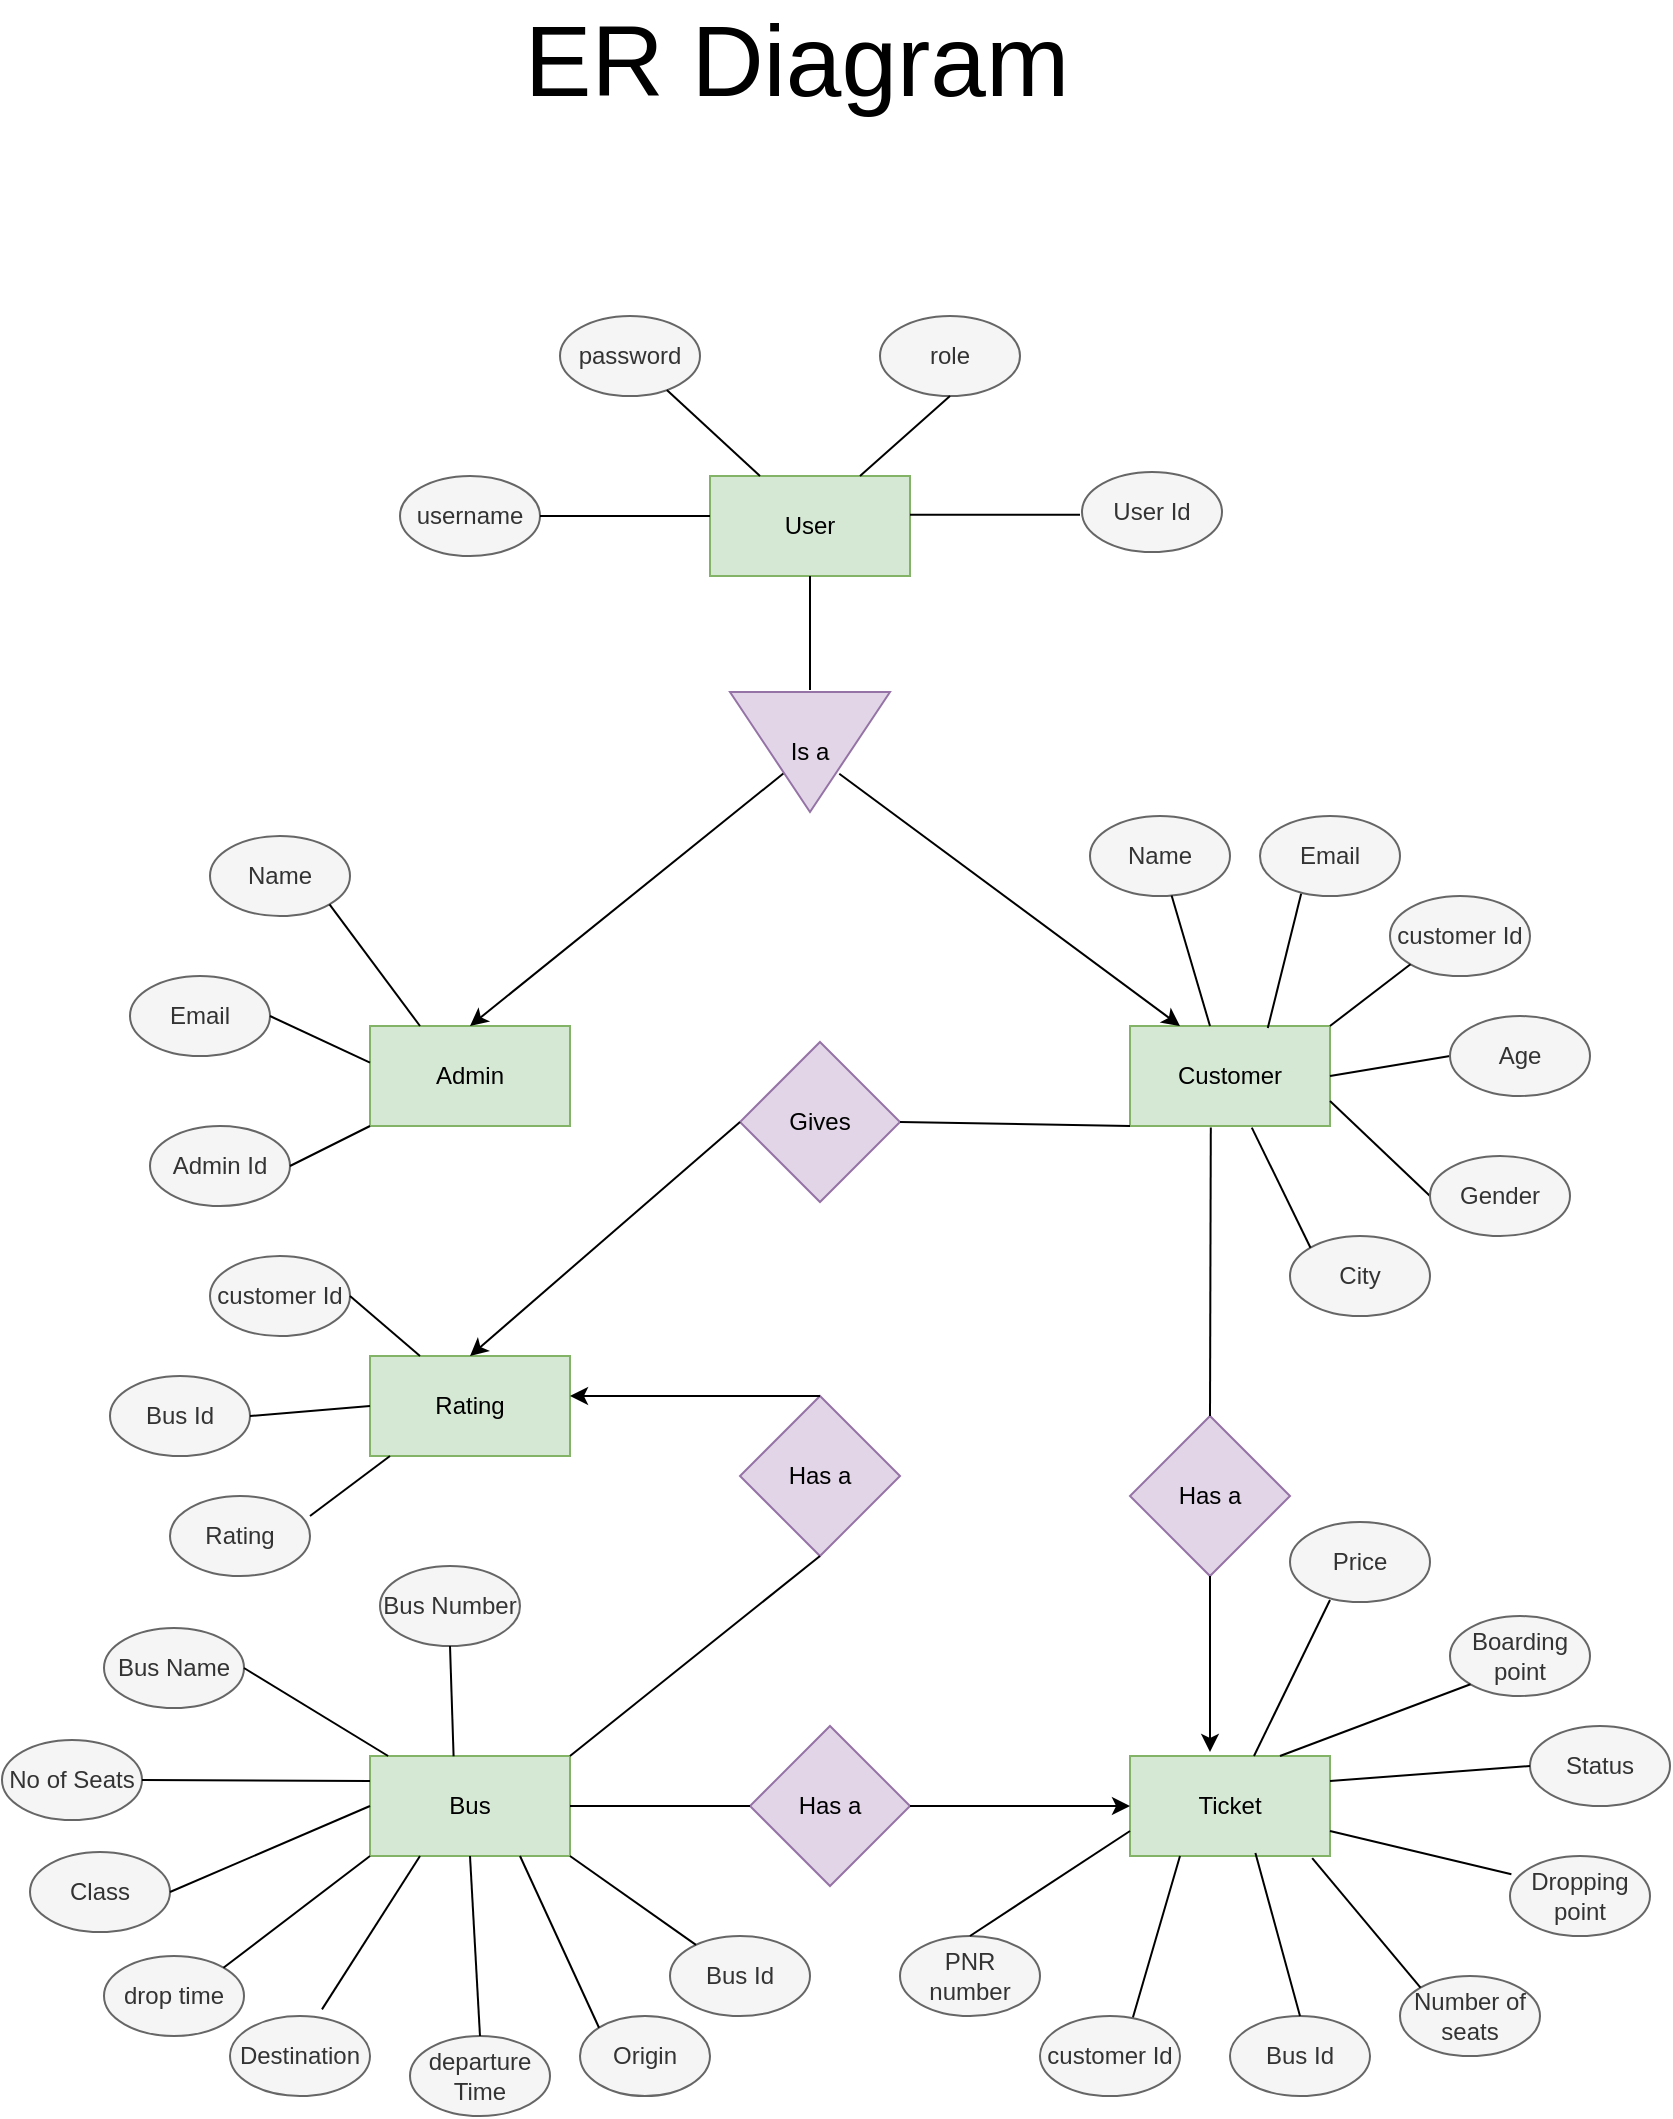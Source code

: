 <mxfile version="21.2.8" type="device" pages="2">
  <diagram name="Page-1" id="_D5HjfWw6USaz-HUq5OV">
    <mxGraphModel dx="975" dy="2830" grid="0" gridSize="10" guides="1" tooltips="1" connect="1" arrows="1" fold="1" page="1" pageScale="1" pageWidth="850" pageHeight="1100" math="0" shadow="0">
      <root>
        <mxCell id="0" />
        <mxCell id="1" parent="0" />
        <mxCell id="_Ek-3cTVZR-WrnuIgDbM-1" value="Bus" style="rounded=0;whiteSpace=wrap;html=1;fillColor=#d5e8d4;strokeColor=#82b366;" parent="1" vertex="1">
          <mxGeometry x="240" y="-680" width="100" height="50" as="geometry" />
        </mxCell>
        <mxCell id="_Ek-3cTVZR-WrnuIgDbM-2" value="Admin" style="rounded=0;whiteSpace=wrap;html=1;fillColor=#d5e8d4;strokeColor=#82b366;" parent="1" vertex="1">
          <mxGeometry x="240" y="-1045" width="100" height="50" as="geometry" />
        </mxCell>
        <mxCell id="_Ek-3cTVZR-WrnuIgDbM-3" value="Ticket" style="rounded=0;whiteSpace=wrap;html=1;fillColor=#d5e8d4;strokeColor=#82b366;" parent="1" vertex="1">
          <mxGeometry x="620" y="-680" width="100" height="50" as="geometry" />
        </mxCell>
        <mxCell id="_Ek-3cTVZR-WrnuIgDbM-4" value="Customer" style="rounded=0;whiteSpace=wrap;html=1;fillColor=#d5e8d4;strokeColor=#82b366;" parent="1" vertex="1">
          <mxGeometry x="620" y="-1045" width="100" height="50" as="geometry" />
        </mxCell>
        <mxCell id="_Ek-3cTVZR-WrnuIgDbM-19" value="Bus Id" style="ellipse;whiteSpace=wrap;html=1;fillColor=#f5f5f5;fontColor=#333333;strokeColor=#666666;" parent="1" vertex="1">
          <mxGeometry x="670" y="-550" width="70" height="40" as="geometry" />
        </mxCell>
        <mxCell id="_Ek-3cTVZR-WrnuIgDbM-21" value="Boarding point" style="ellipse;whiteSpace=wrap;html=1;fillColor=#f5f5f5;fontColor=#333333;strokeColor=#666666;" parent="1" vertex="1">
          <mxGeometry x="780" y="-750" width="70" height="40" as="geometry" />
        </mxCell>
        <mxCell id="_Ek-3cTVZR-WrnuIgDbM-22" value="Email" style="ellipse;whiteSpace=wrap;html=1;fillColor=#f5f5f5;fontColor=#333333;strokeColor=#666666;" parent="1" vertex="1">
          <mxGeometry x="120" y="-1070" width="70" height="40" as="geometry" />
        </mxCell>
        <mxCell id="_Ek-3cTVZR-WrnuIgDbM-24" value="Origin" style="ellipse;whiteSpace=wrap;html=1;fillColor=#f5f5f5;fontColor=#333333;strokeColor=#666666;" parent="1" vertex="1">
          <mxGeometry x="345" y="-550" width="65" height="40" as="geometry" />
        </mxCell>
        <mxCell id="_Ek-3cTVZR-WrnuIgDbM-26" value="Destination" style="ellipse;whiteSpace=wrap;html=1;fillColor=#f5f5f5;strokeColor=#666666;fontColor=#333333;" parent="1" vertex="1">
          <mxGeometry x="170" y="-550" width="70" height="40" as="geometry" />
        </mxCell>
        <mxCell id="_Ek-3cTVZR-WrnuIgDbM-27" value="No of Seats" style="ellipse;whiteSpace=wrap;html=1;fillColor=#f5f5f5;fontColor=#333333;strokeColor=#666666;" parent="1" vertex="1">
          <mxGeometry x="56" y="-688" width="70" height="40" as="geometry" />
        </mxCell>
        <mxCell id="_Ek-3cTVZR-WrnuIgDbM-28" value="Class" style="ellipse;whiteSpace=wrap;html=1;fillColor=#f5f5f5;fontColor=#333333;strokeColor=#666666;" parent="1" vertex="1">
          <mxGeometry x="70" y="-632" width="70" height="40" as="geometry" />
        </mxCell>
        <mxCell id="_Ek-3cTVZR-WrnuIgDbM-29" value="Dropping point" style="ellipse;whiteSpace=wrap;html=1;fillColor=#f5f5f5;fontColor=#333333;strokeColor=#666666;" parent="1" vertex="1">
          <mxGeometry x="810" y="-630" width="70" height="40" as="geometry" />
        </mxCell>
        <mxCell id="_Ek-3cTVZR-WrnuIgDbM-31" value="Number of seats" style="ellipse;whiteSpace=wrap;html=1;fillColor=#f5f5f5;fontColor=#333333;strokeColor=#666666;" parent="1" vertex="1">
          <mxGeometry x="755" y="-570" width="70" height="40" as="geometry" />
        </mxCell>
        <mxCell id="_Ek-3cTVZR-WrnuIgDbM-32" value="Bus Id" style="ellipse;whiteSpace=wrap;html=1;fillColor=#f5f5f5;fontColor=#333333;strokeColor=#666666;" parent="1" vertex="1">
          <mxGeometry x="390" y="-590" width="70" height="40" as="geometry" />
        </mxCell>
        <mxCell id="_Ek-3cTVZR-WrnuIgDbM-33" value="Name" style="ellipse;whiteSpace=wrap;html=1;fillColor=#f5f5f5;fontColor=#333333;strokeColor=#666666;" parent="1" vertex="1">
          <mxGeometry x="600" y="-1150" width="70" height="40" as="geometry" />
        </mxCell>
        <mxCell id="_Ek-3cTVZR-WrnuIgDbM-34" value="Name" style="ellipse;whiteSpace=wrap;html=1;fillColor=#f5f5f5;fontColor=#333333;strokeColor=#666666;" parent="1" vertex="1">
          <mxGeometry x="160" y="-1140" width="70" height="40" as="geometry" />
        </mxCell>
        <mxCell id="_Ek-3cTVZR-WrnuIgDbM-37" value="PNR number" style="ellipse;whiteSpace=wrap;html=1;fillColor=#f5f5f5;fontColor=#333333;strokeColor=#666666;" parent="1" vertex="1">
          <mxGeometry x="505" y="-590" width="70" height="40" as="geometry" />
        </mxCell>
        <mxCell id="_Ek-3cTVZR-WrnuIgDbM-38" value="Status" style="ellipse;whiteSpace=wrap;html=1;fillColor=#f5f5f5;fontColor=#333333;strokeColor=#666666;" parent="1" vertex="1">
          <mxGeometry x="820" y="-695" width="70" height="40" as="geometry" />
        </mxCell>
        <mxCell id="_Ek-3cTVZR-WrnuIgDbM-42" value="Admin Id" style="ellipse;whiteSpace=wrap;html=1;fillColor=#f5f5f5;fontColor=#333333;strokeColor=#666666;" parent="1" vertex="1">
          <mxGeometry x="130" y="-995" width="70" height="40" as="geometry" />
        </mxCell>
        <mxCell id="_Ek-3cTVZR-WrnuIgDbM-45" value="Email" style="ellipse;whiteSpace=wrap;html=1;fillColor=#f5f5f5;fontColor=#333333;strokeColor=#666666;" parent="1" vertex="1">
          <mxGeometry x="685" y="-1150" width="70" height="40" as="geometry" />
        </mxCell>
        <mxCell id="SRRtSyRPCckPUFOqx54M-2" value="" style="endArrow=none;html=1;rounded=0;exitX=0.4;exitY=0;exitDx=0;exitDy=0;exitPerimeter=0;" parent="1" source="_Ek-3cTVZR-WrnuIgDbM-4" target="_Ek-3cTVZR-WrnuIgDbM-33" edge="1">
          <mxGeometry width="50" height="50" relative="1" as="geometry">
            <mxPoint x="440" y="-780" as="sourcePoint" />
            <mxPoint x="490" y="-830" as="targetPoint" />
          </mxGeometry>
        </mxCell>
        <mxCell id="SRRtSyRPCckPUFOqx54M-5" value="" style="endArrow=none;html=1;rounded=0;exitX=0;exitY=0.5;exitDx=0;exitDy=0;entryX=1;entryY=0.5;entryDx=0;entryDy=0;" parent="1" source="_Ek-3cTVZR-WrnuIgDbM-41" target="_Ek-3cTVZR-WrnuIgDbM-4" edge="1">
          <mxGeometry width="50" height="50" relative="1" as="geometry">
            <mxPoint x="660" y="-777" as="sourcePoint" />
            <mxPoint x="654" y="-734" as="targetPoint" />
          </mxGeometry>
        </mxCell>
        <mxCell id="SRRtSyRPCckPUFOqx54M-7" value="" style="endArrow=none;html=1;rounded=0;exitX=0.294;exitY=0.971;exitDx=0;exitDy=0;entryX=0.689;entryY=0.021;entryDx=0;entryDy=0;entryPerimeter=0;exitPerimeter=0;" parent="1" source="_Ek-3cTVZR-WrnuIgDbM-45" target="_Ek-3cTVZR-WrnuIgDbM-4" edge="1">
          <mxGeometry width="50" height="50" relative="1" as="geometry">
            <mxPoint x="680" y="-757" as="sourcePoint" />
            <mxPoint x="670" y="-860" as="targetPoint" />
          </mxGeometry>
        </mxCell>
        <mxCell id="SRRtSyRPCckPUFOqx54M-9" value="" style="endArrow=none;html=1;rounded=0;entryX=0.01;entryY=0.228;entryDx=0;entryDy=0;exitX=1;exitY=0.75;exitDx=0;exitDy=0;entryPerimeter=0;" parent="1" source="_Ek-3cTVZR-WrnuIgDbM-3" target="_Ek-3cTVZR-WrnuIgDbM-29" edge="1">
          <mxGeometry width="50" height="50" relative="1" as="geometry">
            <mxPoint x="720" y="-630" as="sourcePoint" />
            <mxPoint x="480" y="-1060" as="targetPoint" />
          </mxGeometry>
        </mxCell>
        <mxCell id="SRRtSyRPCckPUFOqx54M-11" value="" style="endArrow=none;html=1;rounded=0;exitX=0.911;exitY=1.022;exitDx=0;exitDy=0;entryX=0;entryY=0;entryDx=0;entryDy=0;exitPerimeter=0;" parent="1" source="_Ek-3cTVZR-WrnuIgDbM-3" target="_Ek-3cTVZR-WrnuIgDbM-31" edge="1">
          <mxGeometry width="50" height="50" relative="1" as="geometry">
            <mxPoint x="485" y="-930" as="sourcePoint" />
            <mxPoint x="720" y="-410" as="targetPoint" />
          </mxGeometry>
        </mxCell>
        <mxCell id="SRRtSyRPCckPUFOqx54M-12" value="" style="endArrow=none;html=1;rounded=0;entryX=0.5;entryY=1;entryDx=0;entryDy=0;exitX=0.25;exitY=1;exitDx=0;exitDy=0;" parent="1" source="_Ek-3cTVZR-WrnuIgDbM-3" target="SRRtSyRPCckPUFOqx54M-39" edge="1">
          <mxGeometry width="50" height="50" relative="1" as="geometry">
            <mxPoint x="700" y="-530" as="sourcePoint" />
            <mxPoint x="290" y="-980" as="targetPoint" />
          </mxGeometry>
        </mxCell>
        <mxCell id="SRRtSyRPCckPUFOqx54M-13" value="" style="endArrow=none;html=1;rounded=0;exitX=0;exitY=0.75;exitDx=0;exitDy=0;entryX=0.5;entryY=0;entryDx=0;entryDy=0;" parent="1" source="_Ek-3cTVZR-WrnuIgDbM-3" target="_Ek-3cTVZR-WrnuIgDbM-37" edge="1">
          <mxGeometry width="50" height="50" relative="1" as="geometry">
            <mxPoint x="505" y="-910" as="sourcePoint" />
            <mxPoint x="290" y="-940" as="targetPoint" />
          </mxGeometry>
        </mxCell>
        <mxCell id="SRRtSyRPCckPUFOqx54M-15" value="" style="endArrow=none;html=1;rounded=0;entryX=0;entryY=0.5;entryDx=0;entryDy=0;exitX=1;exitY=0.25;exitDx=0;exitDy=0;" parent="1" source="_Ek-3cTVZR-WrnuIgDbM-3" target="_Ek-3cTVZR-WrnuIgDbM-38" edge="1">
          <mxGeometry width="50" height="50" relative="1" as="geometry">
            <mxPoint x="525" y="-890" as="sourcePoint" />
            <mxPoint x="583" y="-952" as="targetPoint" />
          </mxGeometry>
        </mxCell>
        <mxCell id="SRRtSyRPCckPUFOqx54M-16" value="" style="endArrow=none;html=1;rounded=0;entryX=1;entryY=1;entryDx=0;entryDy=0;exitX=0.25;exitY=0;exitDx=0;exitDy=0;" parent="1" source="_Ek-3cTVZR-WrnuIgDbM-2" target="_Ek-3cTVZR-WrnuIgDbM-34" edge="1">
          <mxGeometry width="50" height="50" relative="1" as="geometry">
            <mxPoint x="370" y="-830" as="sourcePoint" />
            <mxPoint x="420" y="-880" as="targetPoint" />
          </mxGeometry>
        </mxCell>
        <mxCell id="SRRtSyRPCckPUFOqx54M-17" value="" style="endArrow=none;html=1;rounded=0;entryX=1;entryY=0.5;entryDx=0;entryDy=0;exitX=0;exitY=0.366;exitDx=0;exitDy=0;exitPerimeter=0;" parent="1" source="_Ek-3cTVZR-WrnuIgDbM-2" target="_Ek-3cTVZR-WrnuIgDbM-22" edge="1">
          <mxGeometry width="50" height="50" relative="1" as="geometry">
            <mxPoint x="160" y="-840" as="sourcePoint" />
            <mxPoint x="150" y="-896" as="targetPoint" />
          </mxGeometry>
        </mxCell>
        <mxCell id="SRRtSyRPCckPUFOqx54M-19" value="" style="endArrow=none;html=1;rounded=0;entryX=1;entryY=0.5;entryDx=0;entryDy=0;exitX=0;exitY=1;exitDx=0;exitDy=0;" parent="1" source="_Ek-3cTVZR-WrnuIgDbM-2" target="_Ek-3cTVZR-WrnuIgDbM-42" edge="1">
          <mxGeometry width="50" height="50" relative="1" as="geometry">
            <mxPoint x="180" y="-720" as="sourcePoint" />
            <mxPoint x="170" y="-876" as="targetPoint" />
          </mxGeometry>
        </mxCell>
        <mxCell id="SRRtSyRPCckPUFOqx54M-20" value="" style="endArrow=none;html=1;rounded=0;entryX=1;entryY=1;entryDx=0;entryDy=0;" parent="1" source="_Ek-3cTVZR-WrnuIgDbM-32" target="_Ek-3cTVZR-WrnuIgDbM-1" edge="1">
          <mxGeometry width="50" height="50" relative="1" as="geometry">
            <mxPoint x="400" y="-570" as="sourcePoint" />
            <mxPoint x="450" y="-620" as="targetPoint" />
          </mxGeometry>
        </mxCell>
        <mxCell id="SRRtSyRPCckPUFOqx54M-21" value="" style="endArrow=none;html=1;rounded=0;entryX=0;entryY=0.25;entryDx=0;entryDy=0;exitX=1;exitY=0.5;exitDx=0;exitDy=0;" parent="1" source="_Ek-3cTVZR-WrnuIgDbM-27" target="_Ek-3cTVZR-WrnuIgDbM-1" edge="1">
          <mxGeometry width="50" height="50" relative="1" as="geometry">
            <mxPoint x="225" y="-810" as="sourcePoint" />
            <mxPoint x="180" y="-866" as="targetPoint" />
          </mxGeometry>
        </mxCell>
        <mxCell id="SRRtSyRPCckPUFOqx54M-23" value="" style="endArrow=none;html=1;rounded=0;exitX=0;exitY=0;exitDx=0;exitDy=0;entryX=0.75;entryY=1;entryDx=0;entryDy=0;" parent="1" source="_Ek-3cTVZR-WrnuIgDbM-24" target="_Ek-3cTVZR-WrnuIgDbM-1" edge="1">
          <mxGeometry width="50" height="50" relative="1" as="geometry">
            <mxPoint x="520" y="-670" as="sourcePoint" />
            <mxPoint x="320" y="-750" as="targetPoint" />
          </mxGeometry>
        </mxCell>
        <mxCell id="SRRtSyRPCckPUFOqx54M-26" value="" style="endArrow=none;html=1;rounded=0;entryX=0;entryY=0.5;entryDx=0;entryDy=0;exitX=1;exitY=0.5;exitDx=0;exitDy=0;" parent="1" source="_Ek-3cTVZR-WrnuIgDbM-28" target="_Ek-3cTVZR-WrnuIgDbM-1" edge="1">
          <mxGeometry width="50" height="50" relative="1" as="geometry">
            <mxPoint x="330" y="-700" as="sourcePoint" />
            <mxPoint x="392" y="-709" as="targetPoint" />
          </mxGeometry>
        </mxCell>
        <mxCell id="SRRtSyRPCckPUFOqx54M-27" style="edgeStyle=orthogonalEdgeStyle;rounded=0;orthogonalLoop=1;jettySize=auto;html=1;exitX=0.5;exitY=1;exitDx=0;exitDy=0;" parent="1" source="_Ek-3cTVZR-WrnuIgDbM-26" target="_Ek-3cTVZR-WrnuIgDbM-26" edge="1">
          <mxGeometry relative="1" as="geometry" />
        </mxCell>
        <mxCell id="SRRtSyRPCckPUFOqx54M-31" value="customer Id" style="ellipse;whiteSpace=wrap;html=1;fillColor=#f5f5f5;fontColor=#333333;strokeColor=#666666;" parent="1" vertex="1">
          <mxGeometry x="750" y="-1110" width="70" height="40" as="geometry" />
        </mxCell>
        <mxCell id="SRRtSyRPCckPUFOqx54M-32" value="departure Time" style="ellipse;whiteSpace=wrap;html=1;fillColor=#f5f5f5;fontColor=#333333;strokeColor=#666666;" parent="1" vertex="1">
          <mxGeometry x="260" y="-540" width="70" height="40" as="geometry" />
        </mxCell>
        <mxCell id="SRRtSyRPCckPUFOqx54M-34" value="role" style="ellipse;whiteSpace=wrap;html=1;fillColor=#f5f5f5;strokeColor=#666666;fontColor=#333333;" parent="1" vertex="1">
          <mxGeometry x="495" y="-1400" width="70" height="40" as="geometry" />
        </mxCell>
        <mxCell id="SRRtSyRPCckPUFOqx54M-35" value="drop time" style="ellipse;whiteSpace=wrap;html=1;fillColor=#f5f5f5;fontColor=#333333;strokeColor=#666666;" parent="1" vertex="1">
          <mxGeometry x="107" y="-580" width="70" height="40" as="geometry" />
        </mxCell>
        <mxCell id="SRRtSyRPCckPUFOqx54M-36" value="password" style="ellipse;whiteSpace=wrap;html=1;fillColor=#f5f5f5;fontColor=#333333;strokeColor=#666666;" parent="1" vertex="1">
          <mxGeometry x="335" y="-1400" width="70" height="40" as="geometry" />
        </mxCell>
        <mxCell id="SRRtSyRPCckPUFOqx54M-37" value="username" style="ellipse;whiteSpace=wrap;html=1;fillColor=#f5f5f5;fontColor=#333333;strokeColor=#666666;" parent="1" vertex="1">
          <mxGeometry x="255" y="-1320" width="70" height="40" as="geometry" />
        </mxCell>
        <mxCell id="SRRtSyRPCckPUFOqx54M-39" value="customer Id" style="ellipse;whiteSpace=wrap;html=1;fillColor=#f5f5f5;fontColor=#333333;strokeColor=#666666;" parent="1" vertex="1">
          <mxGeometry x="575" y="-550" width="70" height="40" as="geometry" />
        </mxCell>
        <mxCell id="SRRtSyRPCckPUFOqx54M-44" value="" style="endArrow=none;html=1;rounded=0;entryX=0;entryY=1;entryDx=0;entryDy=0;exitX=1;exitY=0;exitDx=0;exitDy=0;" parent="1" source="SRRtSyRPCckPUFOqx54M-35" target="_Ek-3cTVZR-WrnuIgDbM-1" edge="1">
          <mxGeometry width="50" height="50" relative="1" as="geometry">
            <mxPoint x="324" y="-666" as="sourcePoint" />
            <mxPoint x="390" y="-690" as="targetPoint" />
          </mxGeometry>
        </mxCell>
        <mxCell id="SRRtSyRPCckPUFOqx54M-46" value="" style="endArrow=none;html=1;rounded=0;entryX=0.25;entryY=1;entryDx=0;entryDy=0;exitX=0.657;exitY=-0.083;exitDx=0;exitDy=0;exitPerimeter=0;" parent="1" source="_Ek-3cTVZR-WrnuIgDbM-26" target="_Ek-3cTVZR-WrnuIgDbM-1" edge="1">
          <mxGeometry width="50" height="50" relative="1" as="geometry">
            <mxPoint x="345" y="-500" as="sourcePoint" />
            <mxPoint x="415" y="-570" as="targetPoint" />
          </mxGeometry>
        </mxCell>
        <mxCell id="SRRtSyRPCckPUFOqx54M-58" value="" style="endArrow=none;html=1;rounded=0;entryX=0.5;entryY=0;entryDx=0;entryDy=0;exitX=0.627;exitY=0.969;exitDx=0;exitDy=0;exitPerimeter=0;" parent="1" source="_Ek-3cTVZR-WrnuIgDbM-3" target="_Ek-3cTVZR-WrnuIgDbM-19" edge="1">
          <mxGeometry width="50" height="50" relative="1" as="geometry">
            <mxPoint x="650" y="-750" as="sourcePoint" />
            <mxPoint x="320" y="-1016" as="targetPoint" />
          </mxGeometry>
        </mxCell>
        <mxCell id="SRRtSyRPCckPUFOqx54M-59" value="" style="endArrow=none;html=1;rounded=0;exitX=0;exitY=1;exitDx=0;exitDy=0;entryX=1;entryY=0;entryDx=0;entryDy=0;" parent="1" source="SRRtSyRPCckPUFOqx54M-31" target="_Ek-3cTVZR-WrnuIgDbM-4" edge="1">
          <mxGeometry width="50" height="50" relative="1" as="geometry">
            <mxPoint x="810" y="-640" as="sourcePoint" />
            <mxPoint x="760" y="-712" as="targetPoint" />
          </mxGeometry>
        </mxCell>
        <mxCell id="SRRtSyRPCckPUFOqx54M-60" value="" style="endArrow=none;html=1;rounded=0;exitX=0.5;exitY=0;exitDx=0;exitDy=0;entryX=0.5;entryY=1;entryDx=0;entryDy=0;" parent="1" source="SRRtSyRPCckPUFOqx54M-32" target="_Ek-3cTVZR-WrnuIgDbM-1" edge="1">
          <mxGeometry width="50" height="50" relative="1" as="geometry">
            <mxPoint x="340" y="-540" as="sourcePoint" />
            <mxPoint x="320" y="-700" as="targetPoint" />
          </mxGeometry>
        </mxCell>
        <mxCell id="pNQ-Mkg6gcSRexhsP4Qt-2" value="User" style="rounded=0;whiteSpace=wrap;html=1;fillColor=#d5e8d4;strokeColor=#82b366;" parent="1" vertex="1">
          <mxGeometry x="410" y="-1320" width="100" height="50" as="geometry" />
        </mxCell>
        <mxCell id="pNQ-Mkg6gcSRexhsP4Qt-4" value="" style="endArrow=none;html=1;rounded=0;exitX=1;exitY=0.5;exitDx=0;exitDy=0;" parent="1" source="SRRtSyRPCckPUFOqx54M-37" edge="1">
          <mxGeometry width="50" height="50" relative="1" as="geometry">
            <mxPoint x="10" y="-1170" as="sourcePoint" />
            <mxPoint x="410" y="-1300" as="targetPoint" />
          </mxGeometry>
        </mxCell>
        <mxCell id="pNQ-Mkg6gcSRexhsP4Qt-5" value="" style="endArrow=none;html=1;rounded=0;entryX=0.25;entryY=0;entryDx=0;entryDy=0;" parent="1" source="SRRtSyRPCckPUFOqx54M-36" target="pNQ-Mkg6gcSRexhsP4Qt-2" edge="1">
          <mxGeometry width="50" height="50" relative="1" as="geometry">
            <mxPoint x="25" y="-960" as="sourcePoint" />
            <mxPoint x="95" y="-980" as="targetPoint" />
          </mxGeometry>
        </mxCell>
        <mxCell id="pNQ-Mkg6gcSRexhsP4Qt-6" value="" style="endArrow=none;html=1;rounded=0;exitX=0.5;exitY=1;exitDx=0;exitDy=0;entryX=0.75;entryY=0;entryDx=0;entryDy=0;" parent="1" source="SRRtSyRPCckPUFOqx54M-34" target="pNQ-Mkg6gcSRexhsP4Qt-2" edge="1">
          <mxGeometry width="50" height="50" relative="1" as="geometry">
            <mxPoint x="35" y="-950" as="sourcePoint" />
            <mxPoint x="105" y="-970" as="targetPoint" />
          </mxGeometry>
        </mxCell>
        <mxCell id="_Ek-3cTVZR-WrnuIgDbM-41" value="Age" style="ellipse;whiteSpace=wrap;html=1;fillColor=#f5f5f5;fontColor=#333333;strokeColor=#666666;" parent="1" vertex="1">
          <mxGeometry x="780" y="-1050" width="70" height="40" as="geometry" />
        </mxCell>
        <mxCell id="pNQ-Mkg6gcSRexhsP4Qt-12" value="" style="endArrow=none;html=1;rounded=0;entryX=0;entryY=0.5;entryDx=0;entryDy=0;exitX=1;exitY=0.75;exitDx=0;exitDy=0;" parent="1" source="_Ek-3cTVZR-WrnuIgDbM-4" target="_Ek-3cTVZR-WrnuIgDbM-43" edge="1">
          <mxGeometry width="50" height="50" relative="1" as="geometry">
            <mxPoint x="590" y="-1010" as="sourcePoint" />
            <mxPoint x="674" y="-607" as="targetPoint" />
          </mxGeometry>
        </mxCell>
        <mxCell id="_Ek-3cTVZR-WrnuIgDbM-43" value="Gender" style="ellipse;whiteSpace=wrap;html=1;fillColor=#f5f5f5;fontColor=#333333;strokeColor=#666666;" parent="1" vertex="1">
          <mxGeometry x="770" y="-980" width="70" height="40" as="geometry" />
        </mxCell>
        <mxCell id="pNQ-Mkg6gcSRexhsP4Qt-28" value="" style="endArrow=none;html=1;rounded=0;exitX=0;exitY=1;exitDx=0;exitDy=0;entryX=0.75;entryY=0;entryDx=0;entryDy=0;" parent="1" source="_Ek-3cTVZR-WrnuIgDbM-21" target="_Ek-3cTVZR-WrnuIgDbM-3" edge="1">
          <mxGeometry width="50" height="50" relative="1" as="geometry">
            <mxPoint x="410" y="-740" as="sourcePoint" />
            <mxPoint x="460" y="-790" as="targetPoint" />
          </mxGeometry>
        </mxCell>
        <mxCell id="pNQ-Mkg6gcSRexhsP4Qt-33" value="City" style="ellipse;whiteSpace=wrap;html=1;fillColor=#f5f5f5;fontColor=#333333;strokeColor=#666666;" parent="1" vertex="1">
          <mxGeometry x="700" y="-940" width="70" height="40" as="geometry" />
        </mxCell>
        <mxCell id="pNQ-Mkg6gcSRexhsP4Qt-36" value="" style="endArrow=none;html=1;rounded=0;exitX=0;exitY=0;exitDx=0;exitDy=0;entryX=0.609;entryY=1.016;entryDx=0;entryDy=0;entryPerimeter=0;" parent="1" source="pNQ-Mkg6gcSRexhsP4Qt-33" target="_Ek-3cTVZR-WrnuIgDbM-4" edge="1">
          <mxGeometry width="50" height="50" relative="1" as="geometry">
            <mxPoint x="460" y="-940" as="sourcePoint" />
            <mxPoint x="690" y="-980" as="targetPoint" />
          </mxGeometry>
        </mxCell>
        <mxCell id="pNQ-Mkg6gcSRexhsP4Qt-41" value="Has a" style="rhombus;whiteSpace=wrap;html=1;fillColor=#e1d5e7;strokeColor=#9673a6;" parent="1" vertex="1">
          <mxGeometry x="430" y="-695" width="80" height="80" as="geometry" />
        </mxCell>
        <mxCell id="pNQ-Mkg6gcSRexhsP4Qt-42" value="Has a" style="rhombus;whiteSpace=wrap;html=1;fillColor=#e1d5e7;strokeColor=#9673a6;" parent="1" vertex="1">
          <mxGeometry x="620" y="-850" width="80" height="80" as="geometry" />
        </mxCell>
        <mxCell id="pNQ-Mkg6gcSRexhsP4Qt-43" value="" style="endArrow=none;html=1;rounded=0;exitX=1;exitY=0.5;exitDx=0;exitDy=0;entryX=0;entryY=0.5;entryDx=0;entryDy=0;" parent="1" source="_Ek-3cTVZR-WrnuIgDbM-1" target="pNQ-Mkg6gcSRexhsP4Qt-41" edge="1">
          <mxGeometry width="50" height="50" relative="1" as="geometry">
            <mxPoint x="470" y="-900" as="sourcePoint" />
            <mxPoint x="520" y="-950" as="targetPoint" />
          </mxGeometry>
        </mxCell>
        <mxCell id="pNQ-Mkg6gcSRexhsP4Qt-44" value="" style="endArrow=classic;html=1;rounded=0;exitX=1;exitY=0.5;exitDx=0;exitDy=0;entryX=0;entryY=0.5;entryDx=0;entryDy=0;" parent="1" source="pNQ-Mkg6gcSRexhsP4Qt-41" target="_Ek-3cTVZR-WrnuIgDbM-3" edge="1">
          <mxGeometry width="50" height="50" relative="1" as="geometry">
            <mxPoint x="470" y="-900" as="sourcePoint" />
            <mxPoint x="520" y="-950" as="targetPoint" />
          </mxGeometry>
        </mxCell>
        <mxCell id="pNQ-Mkg6gcSRexhsP4Qt-46" value="" style="endArrow=classic;html=1;rounded=0;exitX=0.5;exitY=1;exitDx=0;exitDy=0;" parent="1" source="pNQ-Mkg6gcSRexhsP4Qt-42" edge="1">
          <mxGeometry width="50" height="50" relative="1" as="geometry">
            <mxPoint x="830" y="-870" as="sourcePoint" />
            <mxPoint x="660" y="-682" as="targetPoint" />
          </mxGeometry>
        </mxCell>
        <mxCell id="pNQ-Mkg6gcSRexhsP4Qt-47" value="" style="endArrow=none;html=1;rounded=0;exitX=0.5;exitY=0;exitDx=0;exitDy=0;entryX=0.404;entryY=1.016;entryDx=0;entryDy=0;entryPerimeter=0;" parent="1" source="pNQ-Mkg6gcSRexhsP4Qt-42" target="_Ek-3cTVZR-WrnuIgDbM-4" edge="1">
          <mxGeometry width="50" height="50" relative="1" as="geometry">
            <mxPoint x="640" y="-850" as="sourcePoint" />
            <mxPoint x="640" y="-1000" as="targetPoint" />
          </mxGeometry>
        </mxCell>
        <mxCell id="pNQ-Mkg6gcSRexhsP4Qt-50" value="" style="endArrow=classic;html=1;rounded=0;entryX=0.5;entryY=0;entryDx=0;entryDy=0;" parent="1" source="pNQ-Mkg6gcSRexhsP4Qt-78" target="_Ek-3cTVZR-WrnuIgDbM-2" edge="1">
          <mxGeometry width="50" height="50" relative="1" as="geometry">
            <mxPoint x="460" y="-1153" as="sourcePoint" />
            <mxPoint x="310" y="-1050" as="targetPoint" />
          </mxGeometry>
        </mxCell>
        <mxCell id="pNQ-Mkg6gcSRexhsP4Qt-51" value="" style="endArrow=classic;html=1;rounded=0;exitX=0.681;exitY=0.317;exitDx=0;exitDy=0;entryX=0.25;entryY=0;entryDx=0;entryDy=0;exitPerimeter=0;" parent="1" source="pNQ-Mkg6gcSRexhsP4Qt-78" target="_Ek-3cTVZR-WrnuIgDbM-4" edge="1">
          <mxGeometry width="50" height="50" relative="1" as="geometry">
            <mxPoint x="460" y="-1153" as="sourcePoint" />
            <mxPoint x="600" y="-1050" as="targetPoint" />
          </mxGeometry>
        </mxCell>
        <mxCell id="pNQ-Mkg6gcSRexhsP4Qt-57" value="Rating" style="rounded=0;whiteSpace=wrap;html=1;fillColor=#d5e8d4;strokeColor=#82b366;" parent="1" vertex="1">
          <mxGeometry x="240" y="-880" width="100" height="50" as="geometry" />
        </mxCell>
        <mxCell id="pNQ-Mkg6gcSRexhsP4Qt-60" value="Gives" style="rhombus;whiteSpace=wrap;html=1;fillColor=#e1d5e7;strokeColor=#9673a6;" parent="1" vertex="1">
          <mxGeometry x="425" y="-1037" width="80" height="80" as="geometry" />
        </mxCell>
        <mxCell id="pNQ-Mkg6gcSRexhsP4Qt-61" value="Has a" style="rhombus;whiteSpace=wrap;html=1;fillColor=#e1d5e7;strokeColor=#9673a6;" parent="1" vertex="1">
          <mxGeometry x="425" y="-860" width="80" height="80" as="geometry" />
        </mxCell>
        <mxCell id="pNQ-Mkg6gcSRexhsP4Qt-63" value="User Id" style="ellipse;whiteSpace=wrap;html=1;fillColor=#f5f5f5;fontColor=#333333;strokeColor=#666666;" parent="1" vertex="1">
          <mxGeometry x="596" y="-1322" width="70" height="40" as="geometry" />
        </mxCell>
        <mxCell id="pNQ-Mkg6gcSRexhsP4Qt-64" value="customer Id" style="ellipse;whiteSpace=wrap;html=1;fillColor=#f5f5f5;fontColor=#333333;strokeColor=#666666;" parent="1" vertex="1">
          <mxGeometry x="160" y="-930" width="70" height="40" as="geometry" />
        </mxCell>
        <mxCell id="pNQ-Mkg6gcSRexhsP4Qt-65" value="Bus Id" style="ellipse;whiteSpace=wrap;html=1;fillColor=#f5f5f5;fontColor=#333333;strokeColor=#666666;" parent="1" vertex="1">
          <mxGeometry x="110" y="-870" width="70" height="40" as="geometry" />
        </mxCell>
        <mxCell id="pNQ-Mkg6gcSRexhsP4Qt-66" value="Rating" style="ellipse;whiteSpace=wrap;html=1;fillColor=#f5f5f5;fontColor=#333333;strokeColor=#666666;" parent="1" vertex="1">
          <mxGeometry x="140" y="-810" width="70" height="40" as="geometry" />
        </mxCell>
        <mxCell id="pNQ-Mkg6gcSRexhsP4Qt-67" value="" style="endArrow=none;html=1;rounded=0;entryX=0;entryY=1;entryDx=0;entryDy=0;exitX=1;exitY=0.5;exitDx=0;exitDy=0;" parent="1" source="pNQ-Mkg6gcSRexhsP4Qt-60" target="_Ek-3cTVZR-WrnuIgDbM-4" edge="1">
          <mxGeometry width="50" height="50" relative="1" as="geometry">
            <mxPoint x="490" y="-870" as="sourcePoint" />
            <mxPoint x="540" y="-920" as="targetPoint" />
          </mxGeometry>
        </mxCell>
        <mxCell id="pNQ-Mkg6gcSRexhsP4Qt-68" value="" style="endArrow=classic;html=1;rounded=0;exitX=0;exitY=0.5;exitDx=0;exitDy=0;entryX=0.5;entryY=0;entryDx=0;entryDy=0;" parent="1" source="pNQ-Mkg6gcSRexhsP4Qt-60" target="pNQ-Mkg6gcSRexhsP4Qt-57" edge="1">
          <mxGeometry width="50" height="50" relative="1" as="geometry">
            <mxPoint x="490" y="-870" as="sourcePoint" />
            <mxPoint x="540" y="-920" as="targetPoint" />
          </mxGeometry>
        </mxCell>
        <mxCell id="pNQ-Mkg6gcSRexhsP4Qt-69" value="" style="endArrow=none;html=1;rounded=0;exitX=1;exitY=0;exitDx=0;exitDy=0;entryX=0.5;entryY=1;entryDx=0;entryDy=0;" parent="1" source="_Ek-3cTVZR-WrnuIgDbM-1" target="pNQ-Mkg6gcSRexhsP4Qt-61" edge="1">
          <mxGeometry width="50" height="50" relative="1" as="geometry">
            <mxPoint x="490" y="-780" as="sourcePoint" />
            <mxPoint x="540" y="-830" as="targetPoint" />
          </mxGeometry>
        </mxCell>
        <mxCell id="pNQ-Mkg6gcSRexhsP4Qt-70" value="" style="endArrow=classic;html=1;rounded=0;exitX=0.5;exitY=0;exitDx=0;exitDy=0;" parent="1" source="pNQ-Mkg6gcSRexhsP4Qt-61" edge="1">
          <mxGeometry width="50" height="50" relative="1" as="geometry">
            <mxPoint x="490" y="-780" as="sourcePoint" />
            <mxPoint x="340" y="-860" as="targetPoint" />
          </mxGeometry>
        </mxCell>
        <mxCell id="pNQ-Mkg6gcSRexhsP4Qt-72" value="" style="endArrow=none;html=1;rounded=0;" parent="1" edge="1">
          <mxGeometry width="50" height="50" relative="1" as="geometry">
            <mxPoint x="210" y="-800" as="sourcePoint" />
            <mxPoint x="250" y="-830" as="targetPoint" />
          </mxGeometry>
        </mxCell>
        <mxCell id="pNQ-Mkg6gcSRexhsP4Qt-73" value="" style="endArrow=none;html=1;rounded=0;exitX=0;exitY=0.5;exitDx=0;exitDy=0;entryX=1;entryY=0.5;entryDx=0;entryDy=0;" parent="1" source="pNQ-Mkg6gcSRexhsP4Qt-57" target="pNQ-Mkg6gcSRexhsP4Qt-65" edge="1">
          <mxGeometry width="50" height="50" relative="1" as="geometry">
            <mxPoint x="460" y="-750" as="sourcePoint" />
            <mxPoint x="510" y="-800" as="targetPoint" />
          </mxGeometry>
        </mxCell>
        <mxCell id="pNQ-Mkg6gcSRexhsP4Qt-74" value="" style="endArrow=none;html=1;rounded=0;exitX=0.25;exitY=0;exitDx=0;exitDy=0;entryX=1;entryY=0.5;entryDx=0;entryDy=0;" parent="1" source="pNQ-Mkg6gcSRexhsP4Qt-57" target="pNQ-Mkg6gcSRexhsP4Qt-64" edge="1">
          <mxGeometry width="50" height="50" relative="1" as="geometry">
            <mxPoint x="460" y="-750" as="sourcePoint" />
            <mxPoint x="510" y="-800" as="targetPoint" />
          </mxGeometry>
        </mxCell>
        <mxCell id="pNQ-Mkg6gcSRexhsP4Qt-75" value="" style="endArrow=none;html=1;rounded=0;exitX=1;exitY=0.5;exitDx=0;exitDy=0;" parent="1" edge="1">
          <mxGeometry width="50" height="50" relative="1" as="geometry">
            <mxPoint x="510" y="-1300.67" as="sourcePoint" />
            <mxPoint x="595" y="-1300.67" as="targetPoint" />
          </mxGeometry>
        </mxCell>
        <mxCell id="pNQ-Mkg6gcSRexhsP4Qt-76" style="edgeStyle=orthogonalEdgeStyle;rounded=0;orthogonalLoop=1;jettySize=auto;html=1;exitX=0.5;exitY=1;exitDx=0;exitDy=0;" parent="1" source="SRRtSyRPCckPUFOqx54M-39" target="SRRtSyRPCckPUFOqx54M-39" edge="1">
          <mxGeometry relative="1" as="geometry" />
        </mxCell>
        <mxCell id="pNQ-Mkg6gcSRexhsP4Qt-77" value="" style="endArrow=none;html=1;rounded=0;entryX=0.5;entryY=1;entryDx=0;entryDy=0;" parent="1" target="pNQ-Mkg6gcSRexhsP4Qt-2" edge="1">
          <mxGeometry width="50" height="50" relative="1" as="geometry">
            <mxPoint x="460" y="-1213" as="sourcePoint" />
            <mxPoint x="543" y="-1178" as="targetPoint" />
          </mxGeometry>
        </mxCell>
        <mxCell id="pNQ-Mkg6gcSRexhsP4Qt-78" value="Is a" style="triangle;whiteSpace=wrap;html=1;direction=south;fillColor=#e1d5e7;strokeColor=#9673a6;" parent="1" vertex="1">
          <mxGeometry x="420" y="-1212" width="80" height="60" as="geometry" />
        </mxCell>
        <mxCell id="pNQ-Mkg6gcSRexhsP4Qt-79" value="Bus Name" style="ellipse;whiteSpace=wrap;html=1;fillColor=#f5f5f5;fontColor=#333333;strokeColor=#666666;" parent="1" vertex="1">
          <mxGeometry x="107" y="-744" width="70" height="40" as="geometry" />
        </mxCell>
        <mxCell id="pNQ-Mkg6gcSRexhsP4Qt-80" value="" style="endArrow=none;html=1;rounded=0;entryX=1;entryY=0.5;entryDx=0;entryDy=0;" parent="1" source="_Ek-3cTVZR-WrnuIgDbM-1" target="pNQ-Mkg6gcSRexhsP4Qt-79" edge="1">
          <mxGeometry width="50" height="50" relative="1" as="geometry">
            <mxPoint x="462" y="-793" as="sourcePoint" />
            <mxPoint x="512" y="-843" as="targetPoint" />
          </mxGeometry>
        </mxCell>
        <mxCell id="pNQ-Mkg6gcSRexhsP4Qt-81" value="Bus Number" style="ellipse;whiteSpace=wrap;html=1;fillColor=#f5f5f5;fontColor=#333333;strokeColor=#666666;" parent="1" vertex="1">
          <mxGeometry x="245" y="-775" width="70" height="40" as="geometry" />
        </mxCell>
        <mxCell id="pNQ-Mkg6gcSRexhsP4Qt-82" value="" style="endArrow=none;html=1;rounded=0;entryX=0.5;entryY=1;entryDx=0;entryDy=0;exitX=0.418;exitY=0.002;exitDx=0;exitDy=0;exitPerimeter=0;" parent="1" source="_Ek-3cTVZR-WrnuIgDbM-1" target="pNQ-Mkg6gcSRexhsP4Qt-81" edge="1">
          <mxGeometry width="50" height="50" relative="1" as="geometry">
            <mxPoint x="276" y="-684" as="sourcePoint" />
            <mxPoint x="187" y="-714" as="targetPoint" />
          </mxGeometry>
        </mxCell>
        <mxCell id="vBLbtqzSbzA6oQSGvwYm-1" value="Price" style="ellipse;whiteSpace=wrap;html=1;fillColor=#f5f5f5;fontColor=#333333;strokeColor=#666666;" parent="1" vertex="1">
          <mxGeometry x="700" y="-797" width="70" height="40" as="geometry" />
        </mxCell>
        <mxCell id="vBLbtqzSbzA6oQSGvwYm-2" value="" style="endArrow=none;html=1;rounded=0;entryX=0.62;entryY=0;entryDx=0;entryDy=0;entryPerimeter=0;" parent="1" target="_Ek-3cTVZR-WrnuIgDbM-3" edge="1">
          <mxGeometry width="50" height="50" relative="1" as="geometry">
            <mxPoint x="720" y="-758" as="sourcePoint" />
            <mxPoint x="705" y="-670" as="targetPoint" />
          </mxGeometry>
        </mxCell>
        <mxCell id="-QVgonFGpq6XRI-Kn64m-1" value="&lt;font style=&quot;font-size: 50px;&quot;&gt;ER Diagram&lt;/font&gt;" style="text;html=1;strokeColor=none;fillColor=none;align=center;verticalAlign=middle;whiteSpace=wrap;rounded=0;strokeWidth=3;" vertex="1" parent="1">
          <mxGeometry x="228" y="-1543" width="451" height="30" as="geometry" />
        </mxCell>
      </root>
    </mxGraphModel>
  </diagram>
  <diagram id="af9OJwn2b0_QHHJ-xlSD" name="Page-2">
    <mxGraphModel dx="780" dy="470" grid="1" gridSize="10" guides="1" tooltips="1" connect="1" arrows="1" fold="1" page="1" pageScale="1" pageWidth="850" pageHeight="1100" math="0" shadow="0">
      <root>
        <mxCell id="0" />
        <mxCell id="1" parent="0" />
      </root>
    </mxGraphModel>
  </diagram>
</mxfile>
